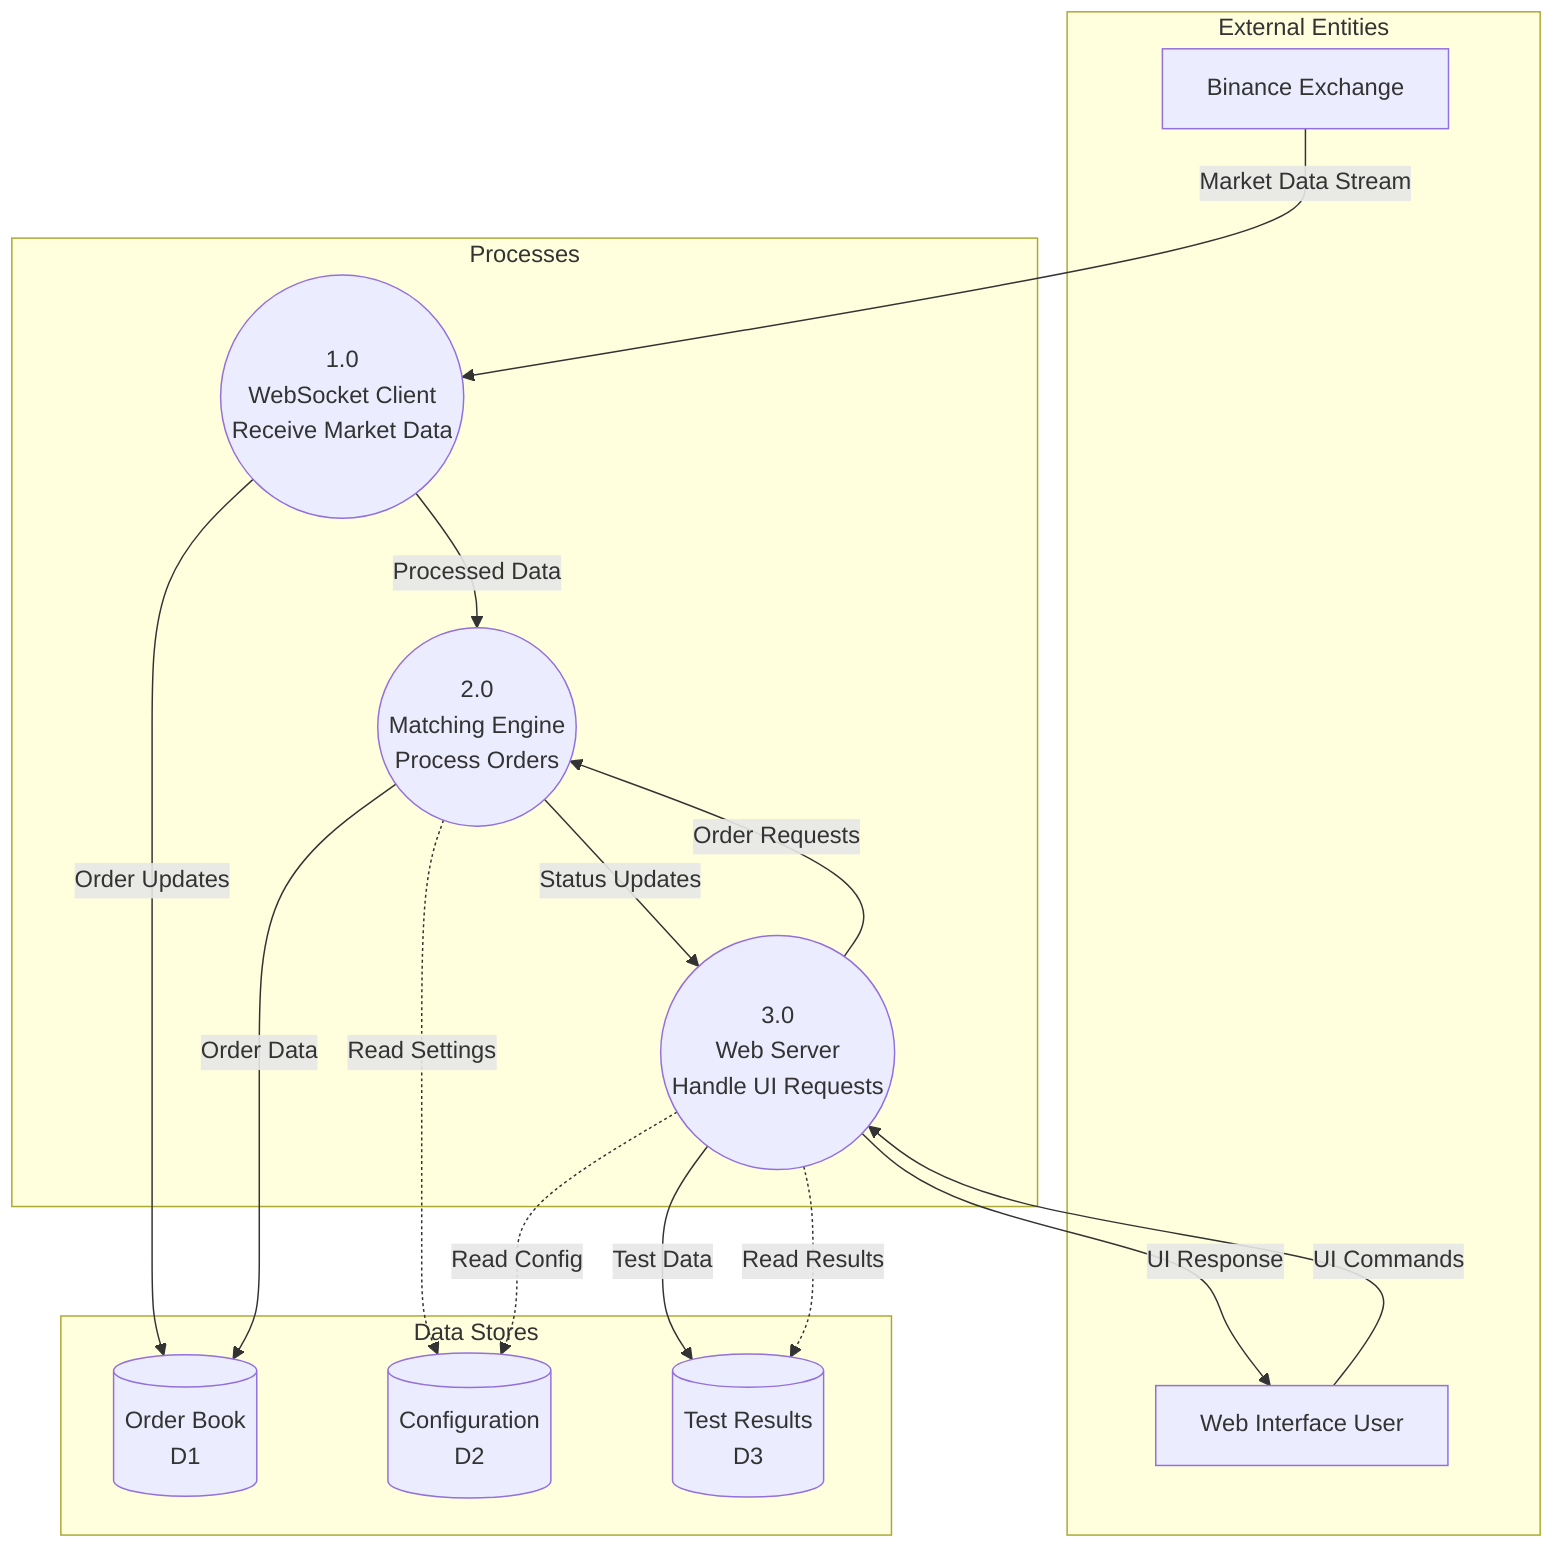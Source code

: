 graph TD
    subgraph "External Entities"
        E1[Binance Exchange]
        E2[Web Interface User]
    end
    
    subgraph "Processes"
        P1((1.0<br/>WebSocket Client<br/>Receive Market Data))
        P2((2.0<br/>Matching Engine<br/>Process Orders))
        P3((3.0<br/>Web Server<br/>Handle UI Requests))
    end
    
    subgraph "Data Stores"
        D1[(Order Book<br/>D1)]
        D2[(Configuration<br/>D2)]
        D3[(Test Results<br/>D3)]
    end
    
    E1 -->|Market Data Stream| P1
    P1 -->|Order Updates| D1
    P1 -->|Processed Data| P2
    
    E2 -->|UI Commands| P3
    P3 -->|Order Requests| P2
    P2 -->|Order Data| D1
    P2 -->|Status Updates| P3
    P3 -->|UI Response| E2
    
    P2 -.->|Read Settings| D2
    P3 -.->|Read Config| D2
    P3 -->|Test Data| D3
    P3 -.->|Read Results| D3